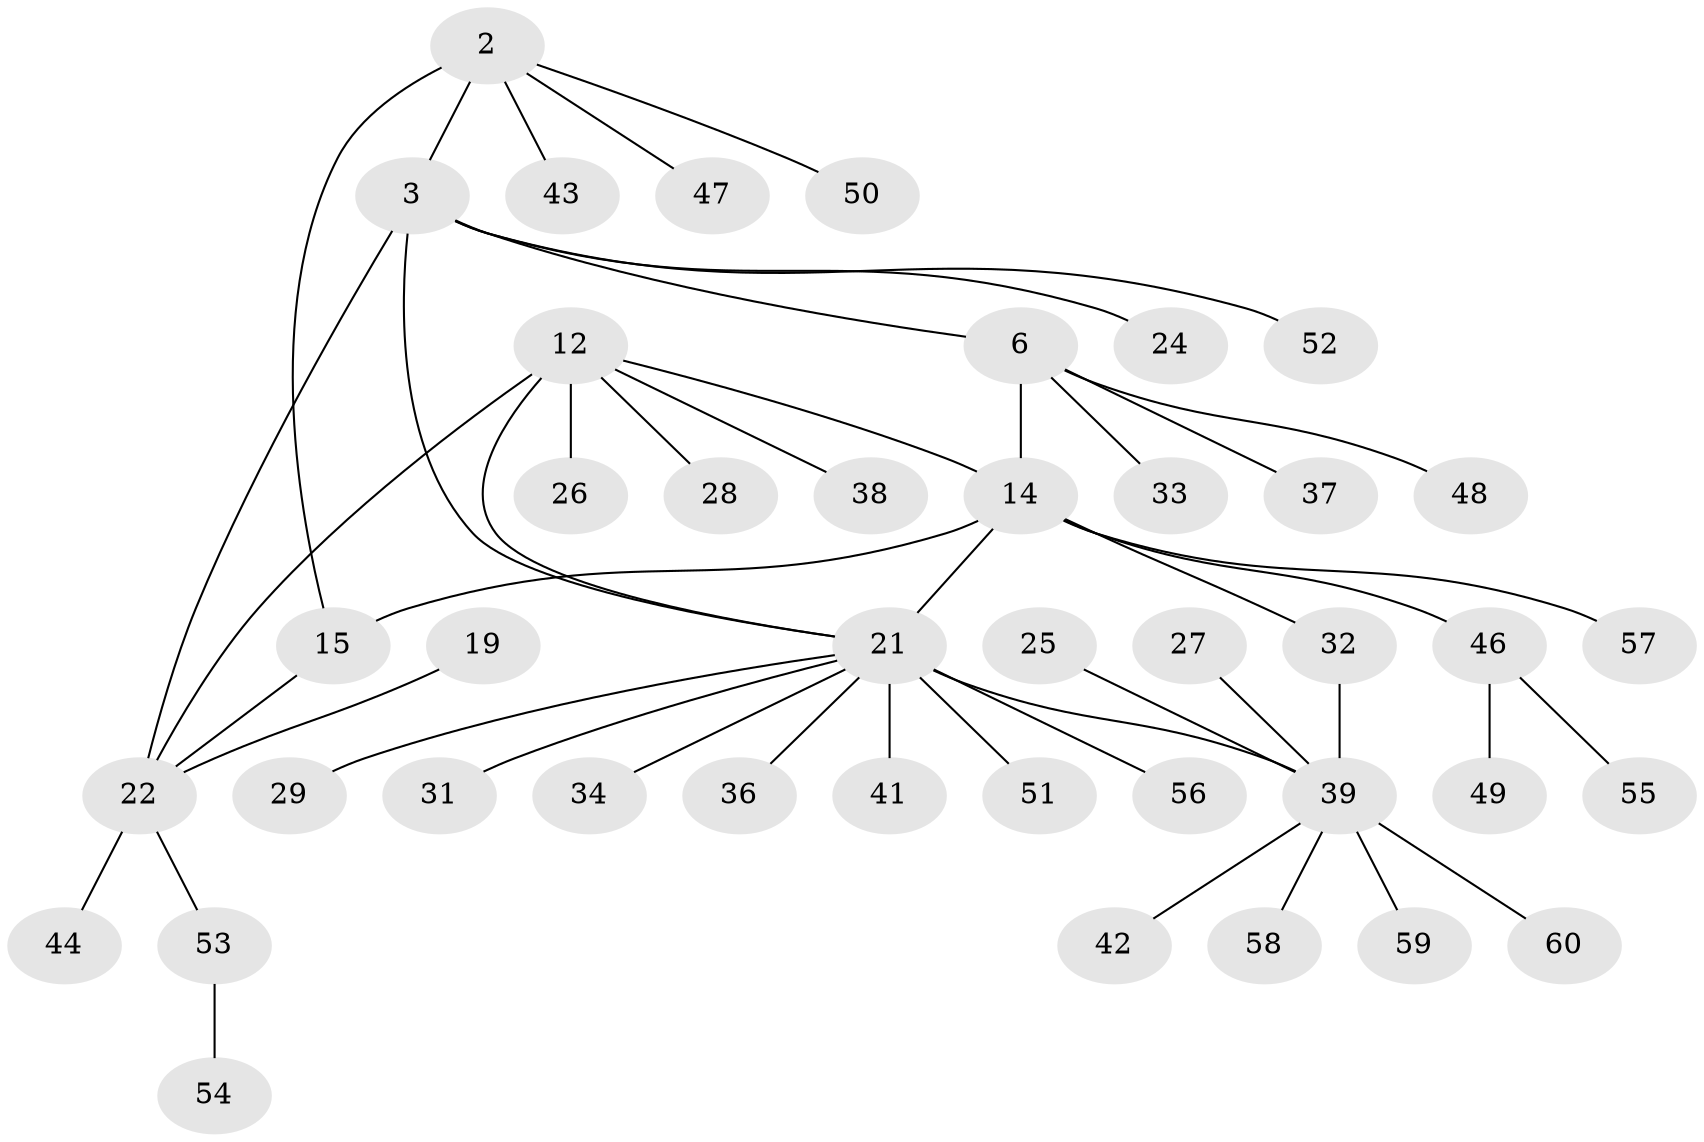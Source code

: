 // original degree distribution, {6: 0.05, 2: 0.2, 9: 0.016666666666666666, 4: 0.05, 8: 0.05, 10: 0.016666666666666666, 5: 0.016666666666666666, 3: 0.08333333333333333, 1: 0.5166666666666667}
// Generated by graph-tools (version 1.1) at 2025/58/03/04/25 21:58:13]
// undirected, 42 vertices, 47 edges
graph export_dot {
graph [start="1"]
  node [color=gray90,style=filled];
  2 [super="+1"];
  3;
  6;
  12 [super="+10"];
  14 [super="+5"];
  15 [super="+13"];
  19;
  21 [super="+9"];
  22 [super="+11"];
  24;
  25;
  26;
  27;
  28;
  29;
  31;
  32;
  33;
  34;
  36;
  37;
  38;
  39 [super="+8"];
  41;
  42;
  43 [super="+18"];
  44 [super="+40"];
  46 [super="+45"];
  47;
  48;
  49;
  50;
  51;
  52;
  53 [super="+20"];
  54;
  55;
  56;
  57 [super="+17"];
  58;
  59 [super="+23"];
  60;
  2 -- 3 [weight=2];
  2 -- 50;
  2 -- 15;
  2 -- 47;
  2 -- 43;
  3 -- 6;
  3 -- 21 [weight=2];
  3 -- 22 [weight=2];
  3 -- 24;
  3 -- 52;
  6 -- 33;
  6 -- 37;
  6 -- 48;
  6 -- 14 [weight=2];
  12 -- 26;
  12 -- 38;
  12 -- 28;
  12 -- 22 [weight=2];
  12 -- 21;
  12 -- 14;
  14 -- 15 [weight=2];
  14 -- 32;
  14 -- 21 [weight=2];
  14 -- 57;
  14 -- 46;
  15 -- 22;
  19 -- 22;
  21 -- 39 [weight=3];
  21 -- 34;
  21 -- 36;
  21 -- 41;
  21 -- 51;
  21 -- 56;
  21 -- 29;
  21 -- 31;
  22 -- 53;
  22 -- 44;
  25 -- 39;
  27 -- 39;
  32 -- 39;
  39 -- 42;
  39 -- 58;
  39 -- 60;
  39 -- 59;
  46 -- 49;
  46 -- 55;
  53 -- 54;
}
